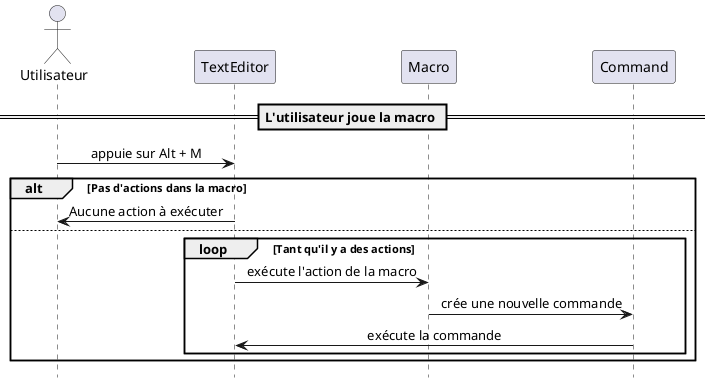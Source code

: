 @startuml reexecution
hide footbox
skinparam sequenceMessageAlign center

actor Utilisateur
participant "TextEditor" as editor
participant "Macro" as macro
participant "Command" as command

== L'utilisateur joue la macro ==
Utilisateur -> editor : appuie sur Alt + M
alt Pas d'actions dans la macro
    editor -> Utilisateur : Aucune action à exécuter
else
    loop Tant qu'il y a des actions
        editor -> macro : exécute l'action de la macro
        macro -> command : crée une nouvelle commande
        command -> editor : exécute la commande
    end
end
@enduml